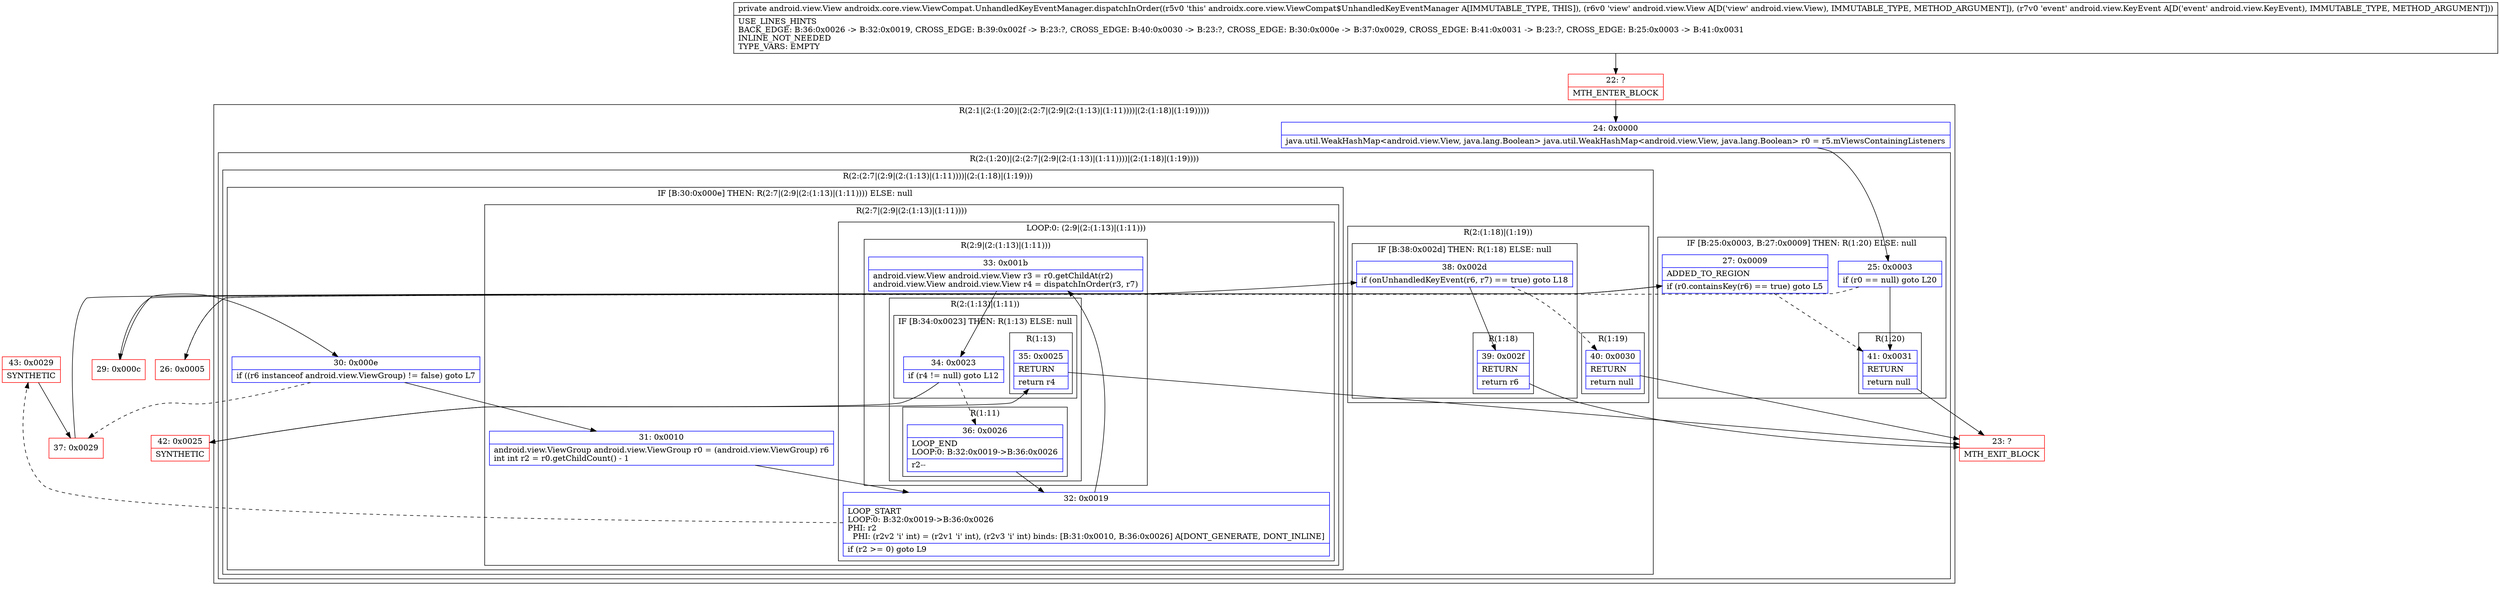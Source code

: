 digraph "CFG forandroidx.core.view.ViewCompat.UnhandledKeyEventManager.dispatchInOrder(Landroid\/view\/View;Landroid\/view\/KeyEvent;)Landroid\/view\/View;" {
subgraph cluster_Region_437637787 {
label = "R(2:1|(2:(1:20)|(2:(2:7|(2:9|(2:(1:13)|(1:11))))|(2:(1:18)|(1:19)))))";
node [shape=record,color=blue];
Node_24 [shape=record,label="{24\:\ 0x0000|java.util.WeakHashMap\<android.view.View, java.lang.Boolean\> java.util.WeakHashMap\<android.view.View, java.lang.Boolean\> r0 = r5.mViewsContainingListeners\l}"];
subgraph cluster_Region_641947630 {
label = "R(2:(1:20)|(2:(2:7|(2:9|(2:(1:13)|(1:11))))|(2:(1:18)|(1:19))))";
node [shape=record,color=blue];
subgraph cluster_IfRegion_726113930 {
label = "IF [B:25:0x0003, B:27:0x0009] THEN: R(1:20) ELSE: null";
node [shape=record,color=blue];
Node_25 [shape=record,label="{25\:\ 0x0003|if (r0 == null) goto L20\l}"];
Node_27 [shape=record,label="{27\:\ 0x0009|ADDED_TO_REGION\l|if (r0.containsKey(r6) == true) goto L5\l}"];
subgraph cluster_Region_1302381838 {
label = "R(1:20)";
node [shape=record,color=blue];
Node_41 [shape=record,label="{41\:\ 0x0031|RETURN\l|return null\l}"];
}
}
subgraph cluster_Region_1526752493 {
label = "R(2:(2:7|(2:9|(2:(1:13)|(1:11))))|(2:(1:18)|(1:19)))";
node [shape=record,color=blue];
subgraph cluster_IfRegion_1708491170 {
label = "IF [B:30:0x000e] THEN: R(2:7|(2:9|(2:(1:13)|(1:11)))) ELSE: null";
node [shape=record,color=blue];
Node_30 [shape=record,label="{30\:\ 0x000e|if ((r6 instanceof android.view.ViewGroup) != false) goto L7\l}"];
subgraph cluster_Region_1451613320 {
label = "R(2:7|(2:9|(2:(1:13)|(1:11))))";
node [shape=record,color=blue];
Node_31 [shape=record,label="{31\:\ 0x0010|android.view.ViewGroup android.view.ViewGroup r0 = (android.view.ViewGroup) r6\lint int r2 = r0.getChildCount() \- 1\l}"];
subgraph cluster_LoopRegion_1953833302 {
label = "LOOP:0: (2:9|(2:(1:13)|(1:11)))";
node [shape=record,color=blue];
Node_32 [shape=record,label="{32\:\ 0x0019|LOOP_START\lLOOP:0: B:32:0x0019\-\>B:36:0x0026\lPHI: r2 \l  PHI: (r2v2 'i' int) = (r2v1 'i' int), (r2v3 'i' int) binds: [B:31:0x0010, B:36:0x0026] A[DONT_GENERATE, DONT_INLINE]\l|if (r2 \>= 0) goto L9\l}"];
subgraph cluster_Region_1077978185 {
label = "R(2:9|(2:(1:13)|(1:11)))";
node [shape=record,color=blue];
Node_33 [shape=record,label="{33\:\ 0x001b|android.view.View android.view.View r3 = r0.getChildAt(r2)\landroid.view.View android.view.View r4 = dispatchInOrder(r3, r7)\l}"];
subgraph cluster_Region_1494566609 {
label = "R(2:(1:13)|(1:11))";
node [shape=record,color=blue];
subgraph cluster_IfRegion_805123837 {
label = "IF [B:34:0x0023] THEN: R(1:13) ELSE: null";
node [shape=record,color=blue];
Node_34 [shape=record,label="{34\:\ 0x0023|if (r4 != null) goto L12\l}"];
subgraph cluster_Region_1918881221 {
label = "R(1:13)";
node [shape=record,color=blue];
Node_35 [shape=record,label="{35\:\ 0x0025|RETURN\l|return r4\l}"];
}
}
subgraph cluster_Region_1466220805 {
label = "R(1:11)";
node [shape=record,color=blue];
Node_36 [shape=record,label="{36\:\ 0x0026|LOOP_END\lLOOP:0: B:32:0x0019\-\>B:36:0x0026\l|r2\-\-\l}"];
}
}
}
}
}
}
subgraph cluster_Region_316039240 {
label = "R(2:(1:18)|(1:19))";
node [shape=record,color=blue];
subgraph cluster_IfRegion_1252612595 {
label = "IF [B:38:0x002d] THEN: R(1:18) ELSE: null";
node [shape=record,color=blue];
Node_38 [shape=record,label="{38\:\ 0x002d|if (onUnhandledKeyEvent(r6, r7) == true) goto L18\l}"];
subgraph cluster_Region_54004117 {
label = "R(1:18)";
node [shape=record,color=blue];
Node_39 [shape=record,label="{39\:\ 0x002f|RETURN\l|return r6\l}"];
}
}
subgraph cluster_Region_1885926637 {
label = "R(1:19)";
node [shape=record,color=blue];
Node_40 [shape=record,label="{40\:\ 0x0030|RETURN\l|return null\l}"];
}
}
}
}
}
Node_22 [shape=record,color=red,label="{22\:\ ?|MTH_ENTER_BLOCK\l}"];
Node_26 [shape=record,color=red,label="{26\:\ 0x0005}"];
Node_29 [shape=record,color=red,label="{29\:\ 0x000c}"];
Node_42 [shape=record,color=red,label="{42\:\ 0x0025|SYNTHETIC\l}"];
Node_23 [shape=record,color=red,label="{23\:\ ?|MTH_EXIT_BLOCK\l}"];
Node_43 [shape=record,color=red,label="{43\:\ 0x0029|SYNTHETIC\l}"];
Node_37 [shape=record,color=red,label="{37\:\ 0x0029}"];
MethodNode[shape=record,label="{private android.view.View androidx.core.view.ViewCompat.UnhandledKeyEventManager.dispatchInOrder((r5v0 'this' androidx.core.view.ViewCompat$UnhandledKeyEventManager A[IMMUTABLE_TYPE, THIS]), (r6v0 'view' android.view.View A[D('view' android.view.View), IMMUTABLE_TYPE, METHOD_ARGUMENT]), (r7v0 'event' android.view.KeyEvent A[D('event' android.view.KeyEvent), IMMUTABLE_TYPE, METHOD_ARGUMENT]))  | USE_LINES_HINTS\lBACK_EDGE: B:36:0x0026 \-\> B:32:0x0019, CROSS_EDGE: B:39:0x002f \-\> B:23:?, CROSS_EDGE: B:40:0x0030 \-\> B:23:?, CROSS_EDGE: B:30:0x000e \-\> B:37:0x0029, CROSS_EDGE: B:41:0x0031 \-\> B:23:?, CROSS_EDGE: B:25:0x0003 \-\> B:41:0x0031\lINLINE_NOT_NEEDED\lTYPE_VARS: EMPTY\l}"];
MethodNode -> Node_22;Node_24 -> Node_25;
Node_25 -> Node_26[style=dashed];
Node_25 -> Node_41;
Node_27 -> Node_29;
Node_27 -> Node_41[style=dashed];
Node_41 -> Node_23;
Node_30 -> Node_31;
Node_30 -> Node_37[style=dashed];
Node_31 -> Node_32;
Node_32 -> Node_33;
Node_32 -> Node_43[style=dashed];
Node_33 -> Node_34;
Node_34 -> Node_36[style=dashed];
Node_34 -> Node_42;
Node_35 -> Node_23;
Node_36 -> Node_32;
Node_38 -> Node_39;
Node_38 -> Node_40[style=dashed];
Node_39 -> Node_23;
Node_40 -> Node_23;
Node_22 -> Node_24;
Node_26 -> Node_27;
Node_29 -> Node_30;
Node_42 -> Node_35;
Node_43 -> Node_37;
Node_37 -> Node_38;
}

